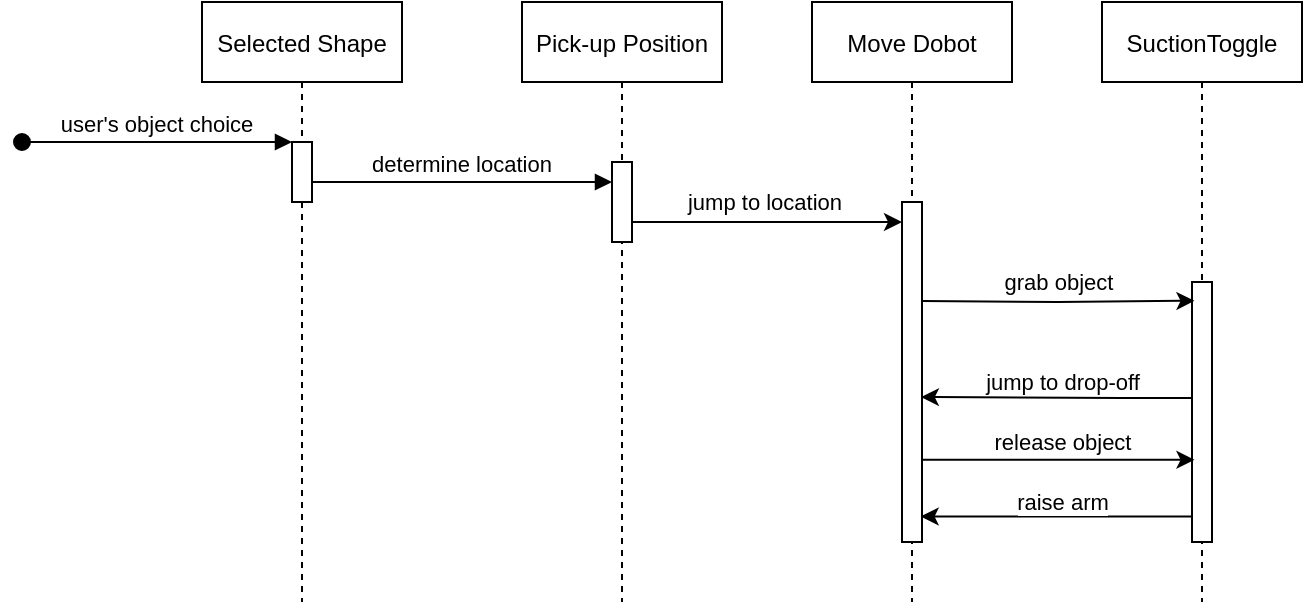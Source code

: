 <mxfile version="20.8.10" type="device"><diagram id="kgpKYQtTHZ0yAKxKKP6v" name="Page-1"><mxGraphModel dx="606" dy="752" grid="1" gridSize="10" guides="1" tooltips="1" connect="1" arrows="1" fold="1" page="1" pageScale="1" pageWidth="850" pageHeight="1100" math="0" shadow="0"><root><mxCell id="0"/><mxCell id="1" parent="0"/><mxCell id="3nuBFxr9cyL0pnOWT2aG-1" value="Selected Shape" style="shape=umlLifeline;perimeter=lifelinePerimeter;container=1;collapsible=0;recursiveResize=0;rounded=0;shadow=0;strokeWidth=1;" parent="1" vertex="1"><mxGeometry x="120" y="80" width="100" height="300" as="geometry"/></mxCell><mxCell id="3nuBFxr9cyL0pnOWT2aG-2" value="" style="points=[];perimeter=orthogonalPerimeter;rounded=0;shadow=0;strokeWidth=1;" parent="3nuBFxr9cyL0pnOWT2aG-1" vertex="1"><mxGeometry x="45" y="70" width="10" height="30" as="geometry"/></mxCell><mxCell id="3nuBFxr9cyL0pnOWT2aG-3" value="user's object choice" style="verticalAlign=bottom;startArrow=oval;endArrow=block;startSize=8;shadow=0;strokeWidth=1;" parent="3nuBFxr9cyL0pnOWT2aG-1" target="3nuBFxr9cyL0pnOWT2aG-2" edge="1"><mxGeometry relative="1" as="geometry"><mxPoint x="-90" y="70" as="sourcePoint"/></mxGeometry></mxCell><mxCell id="3nuBFxr9cyL0pnOWT2aG-5" value="Pick-up Position" style="shape=umlLifeline;perimeter=lifelinePerimeter;container=1;collapsible=0;recursiveResize=0;rounded=0;shadow=0;strokeWidth=1;" parent="1" vertex="1"><mxGeometry x="280" y="80" width="100" height="300" as="geometry"/></mxCell><mxCell id="3nuBFxr9cyL0pnOWT2aG-6" value="" style="points=[];perimeter=orthogonalPerimeter;rounded=0;shadow=0;strokeWidth=1;" parent="3nuBFxr9cyL0pnOWT2aG-5" vertex="1"><mxGeometry x="45" y="80" width="10" height="40" as="geometry"/></mxCell><mxCell id="3nuBFxr9cyL0pnOWT2aG-8" value="determine location" style="verticalAlign=bottom;endArrow=block;shadow=0;strokeWidth=1;" parent="1" source="3nuBFxr9cyL0pnOWT2aG-2" target="3nuBFxr9cyL0pnOWT2aG-6" edge="1"><mxGeometry relative="1" as="geometry"><mxPoint x="275" y="160" as="sourcePoint"/><mxPoint x="320" y="170" as="targetPoint"/><Array as="points"><mxPoint x="250" y="170"/></Array></mxGeometry></mxCell><mxCell id="Qj1wPkjD_gEYjE5hdPJB-1" value="Move Dobot" style="shape=umlLifeline;perimeter=lifelinePerimeter;container=1;collapsible=0;recursiveResize=0;rounded=0;shadow=0;strokeWidth=1;" parent="1" vertex="1"><mxGeometry x="425" y="80" width="100" height="300" as="geometry"/></mxCell><mxCell id="Qj1wPkjD_gEYjE5hdPJB-2" value="" style="points=[];perimeter=orthogonalPerimeter;rounded=0;shadow=0;strokeWidth=1;" parent="Qj1wPkjD_gEYjE5hdPJB-1" vertex="1"><mxGeometry x="45" y="100" width="10" height="170" as="geometry"/></mxCell><mxCell id="Qj1wPkjD_gEYjE5hdPJB-3" value="SuctionToggle" style="shape=umlLifeline;perimeter=lifelinePerimeter;container=1;collapsible=0;recursiveResize=0;rounded=0;shadow=0;strokeWidth=1;" parent="1" vertex="1"><mxGeometry x="570" y="80" width="100" height="300" as="geometry"/></mxCell><mxCell id="Qj1wPkjD_gEYjE5hdPJB-4" value="" style="points=[];perimeter=orthogonalPerimeter;rounded=0;shadow=0;strokeWidth=1;" parent="Qj1wPkjD_gEYjE5hdPJB-3" vertex="1"><mxGeometry x="45" y="140" width="10" height="130" as="geometry"/></mxCell><mxCell id="Qj1wPkjD_gEYjE5hdPJB-9" style="edgeStyle=orthogonalEdgeStyle;rounded=0;orthogonalLoop=1;jettySize=auto;html=1;" parent="1" source="3nuBFxr9cyL0pnOWT2aG-6" edge="1"><mxGeometry relative="1" as="geometry"><mxPoint x="470" y="190" as="targetPoint"/><Array as="points"><mxPoint x="470" y="190"/></Array></mxGeometry></mxCell><mxCell id="Qj1wPkjD_gEYjE5hdPJB-10" value="jump to location" style="edgeLabel;html=1;align=center;verticalAlign=middle;resizable=0;points=[];" parent="Qj1wPkjD_gEYjE5hdPJB-9" vertex="1" connectable="0"><mxGeometry x="-0.253" y="1" relative="1" as="geometry"><mxPoint x="15" y="-9" as="offset"/></mxGeometry></mxCell><mxCell id="Qj1wPkjD_gEYjE5hdPJB-13" value="" style="edgeStyle=orthogonalEdgeStyle;rounded=0;orthogonalLoop=1;jettySize=auto;html=1;entryX=0.122;entryY=0.072;entryDx=0;entryDy=0;entryPerimeter=0;" parent="1" target="Qj1wPkjD_gEYjE5hdPJB-4" edge="1"><mxGeometry relative="1" as="geometry"><mxPoint x="610" y="230" as="targetPoint"/><Array as="points"/><mxPoint x="480" y="229.5" as="sourcePoint"/></mxGeometry></mxCell><mxCell id="Qj1wPkjD_gEYjE5hdPJB-14" value="grab object" style="edgeLabel;html=1;align=center;verticalAlign=middle;resizable=0;points=[];" parent="Qj1wPkjD_gEYjE5hdPJB-13" vertex="1" connectable="0"><mxGeometry x="-0.169" y="-1" relative="1" as="geometry"><mxPoint x="11" y="-11" as="offset"/></mxGeometry></mxCell><mxCell id="Qj1wPkjD_gEYjE5hdPJB-16" value="jump to drop-off" style="edgeStyle=orthogonalEdgeStyle;rounded=0;orthogonalLoop=1;jettySize=auto;html=1;entryX=0.944;entryY=0.747;entryDx=0;entryDy=0;entryPerimeter=0;" parent="1" edge="1"><mxGeometry x="-0.041" y="-8" relative="1" as="geometry"><mxPoint x="615" y="278" as="sourcePoint"/><mxPoint x="479.44" y="277.52" as="targetPoint"/><Array as="points"><mxPoint x="580" y="278"/><mxPoint x="580" y="278"/></Array><mxPoint as="offset"/></mxGeometry></mxCell><mxCell id="2" value="release object" style="edgeStyle=none;html=1;entryX=0.122;entryY=0.684;entryDx=0;entryDy=0;entryPerimeter=0;" parent="1" source="Qj1wPkjD_gEYjE5hdPJB-2" target="Qj1wPkjD_gEYjE5hdPJB-4" edge="1"><mxGeometry x="0.028" y="9" relative="1" as="geometry"><mxPoint as="offset"/></mxGeometry></mxCell><mxCell id="3" value="raise arm" style="edgeStyle=none;html=1;entryX=0.933;entryY=0.925;entryDx=0;entryDy=0;entryPerimeter=0;" parent="1" source="Qj1wPkjD_gEYjE5hdPJB-4" target="Qj1wPkjD_gEYjE5hdPJB-2" edge="1"><mxGeometry x="-0.042" y="-7" relative="1" as="geometry"><mxPoint as="offset"/></mxGeometry></mxCell></root></mxGraphModel></diagram></mxfile>